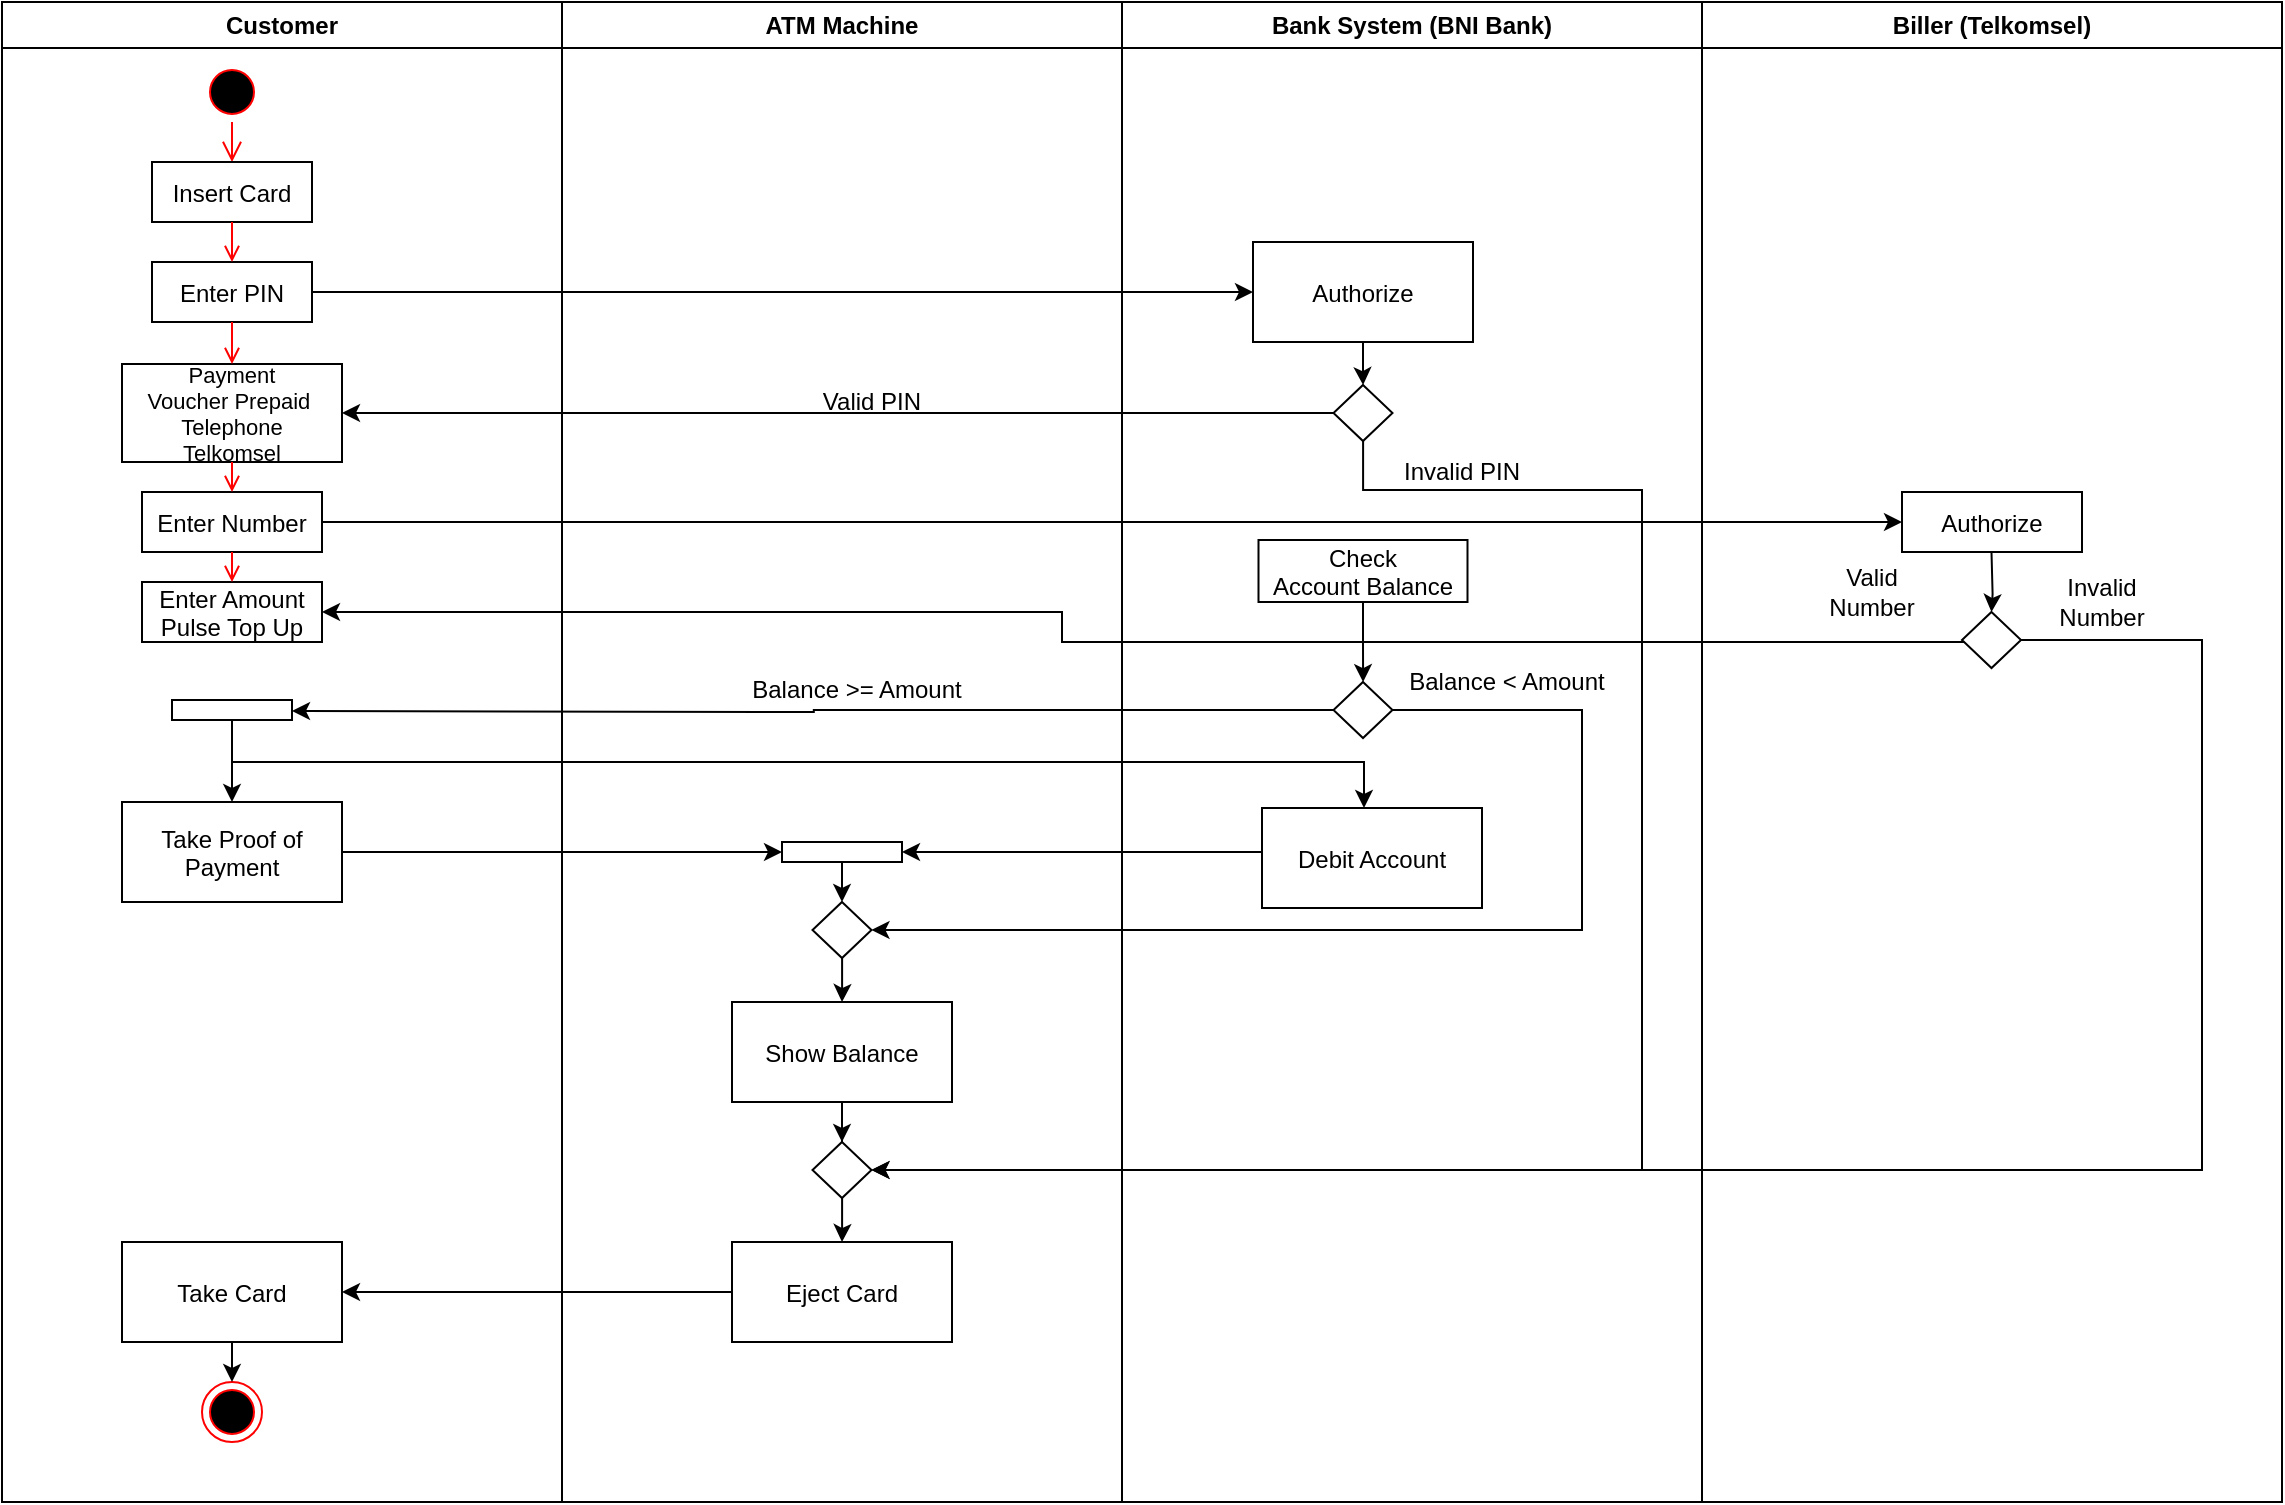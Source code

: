 <mxfile version="13.0.8" type="device"><diagram name="Page-1" id="e7e014a7-5840-1c2e-5031-d8a46d1fe8dd"><mxGraphModel dx="1209" dy="573" grid="1" gridSize="10" guides="1" tooltips="1" connect="1" arrows="1" fold="1" page="1" pageScale="1" pageWidth="1169" pageHeight="826" background="#ffffff" math="0" shadow="0"><root><mxCell id="0"/><mxCell id="1" parent="0"/><mxCell id="xbMTC8kDzZnyrgHHVNl--41" value="Customer" style="swimlane;whiteSpace=wrap" vertex="1" parent="1"><mxGeometry x="10" width="280" height="750" as="geometry"/></mxCell><mxCell id="xbMTC8kDzZnyrgHHVNl--42" value="" style="ellipse;shape=startState;fillColor=#000000;strokeColor=#ff0000;" vertex="1" parent="xbMTC8kDzZnyrgHHVNl--41"><mxGeometry x="100" y="30" width="30" height="30" as="geometry"/></mxCell><mxCell id="xbMTC8kDzZnyrgHHVNl--43" value="" style="edgeStyle=elbowEdgeStyle;elbow=horizontal;verticalAlign=bottom;endArrow=open;endSize=8;strokeColor=#FF0000;endFill=1;rounded=0" edge="1" parent="xbMTC8kDzZnyrgHHVNl--41" source="xbMTC8kDzZnyrgHHVNl--42" target="xbMTC8kDzZnyrgHHVNl--44"><mxGeometry x="100" y="40" as="geometry"><mxPoint x="115" y="110" as="targetPoint"/></mxGeometry></mxCell><mxCell id="xbMTC8kDzZnyrgHHVNl--44" value="Insert Card" style="" vertex="1" parent="xbMTC8kDzZnyrgHHVNl--41"><mxGeometry x="75" y="80" width="80" height="30" as="geometry"/></mxCell><mxCell id="xbMTC8kDzZnyrgHHVNl--45" value="Enter PIN" style="" vertex="1" parent="xbMTC8kDzZnyrgHHVNl--41"><mxGeometry x="75" y="130" width="80" height="30" as="geometry"/></mxCell><mxCell id="xbMTC8kDzZnyrgHHVNl--46" value="" style="endArrow=open;strokeColor=#FF0000;endFill=1;rounded=0" edge="1" parent="xbMTC8kDzZnyrgHHVNl--41" source="xbMTC8kDzZnyrgHHVNl--44" target="xbMTC8kDzZnyrgHHVNl--45"><mxGeometry relative="1" as="geometry"/></mxCell><mxCell id="xbMTC8kDzZnyrgHHVNl--47" value="Payment&#10;Voucher Prepaid &#10;Telephone &#10;Telkomsel" style="fontSize=11;" vertex="1" parent="xbMTC8kDzZnyrgHHVNl--41"><mxGeometry x="60" y="181" width="110" height="49" as="geometry"/></mxCell><mxCell id="xbMTC8kDzZnyrgHHVNl--48" value="" style="endArrow=open;strokeColor=#FF0000;endFill=1;rounded=0" edge="1" parent="xbMTC8kDzZnyrgHHVNl--41" source="xbMTC8kDzZnyrgHHVNl--45" target="xbMTC8kDzZnyrgHHVNl--47"><mxGeometry relative="1" as="geometry"/></mxCell><mxCell id="xbMTC8kDzZnyrgHHVNl--49" value="" style="rounded=0;whiteSpace=wrap;html=1;" vertex="1" parent="xbMTC8kDzZnyrgHHVNl--41"><mxGeometry x="85" y="349" width="60" height="10" as="geometry"/></mxCell><mxCell id="xbMTC8kDzZnyrgHHVNl--50" value="" style="edgeStyle=orthogonalEdgeStyle;rounded=0;orthogonalLoop=1;jettySize=auto;html=1;" edge="1" parent="xbMTC8kDzZnyrgHHVNl--41" source="xbMTC8kDzZnyrgHHVNl--51"><mxGeometry relative="1" as="geometry"><mxPoint x="390" y="425" as="targetPoint"/></mxGeometry></mxCell><mxCell id="xbMTC8kDzZnyrgHHVNl--51" value="Take Proof of&#10;Payment" style="" vertex="1" parent="xbMTC8kDzZnyrgHHVNl--41"><mxGeometry x="60" y="400" width="110" height="50" as="geometry"/></mxCell><mxCell id="xbMTC8kDzZnyrgHHVNl--52" value="" style="edgeStyle=orthogonalEdgeStyle;rounded=0;orthogonalLoop=1;jettySize=auto;html=1;entryX=0.5;entryY=0;entryDx=0;entryDy=0;" edge="1" parent="xbMTC8kDzZnyrgHHVNl--41" source="xbMTC8kDzZnyrgHHVNl--49" target="xbMTC8kDzZnyrgHHVNl--51"><mxGeometry relative="1" as="geometry"/></mxCell><mxCell id="xbMTC8kDzZnyrgHHVNl--53" value="Take Card" style="" vertex="1" parent="xbMTC8kDzZnyrgHHVNl--41"><mxGeometry x="60" y="620" width="110" height="50" as="geometry"/></mxCell><mxCell id="xbMTC8kDzZnyrgHHVNl--54" value="" style="ellipse;shape=endState;fillColor=#000000;strokeColor=#ff0000" vertex="1" parent="xbMTC8kDzZnyrgHHVNl--41"><mxGeometry x="100" y="690" width="30" height="30" as="geometry"/></mxCell><mxCell id="xbMTC8kDzZnyrgHHVNl--55" value="ATM Machine" style="swimlane;whiteSpace=wrap" vertex="1" parent="1"><mxGeometry x="290" width="280" height="750" as="geometry"/></mxCell><mxCell id="xbMTC8kDzZnyrgHHVNl--56" value="Valid PIN" style="text;html=1;strokeColor=none;fillColor=none;align=center;verticalAlign=middle;whiteSpace=wrap;rounded=0;" vertex="1" parent="xbMTC8kDzZnyrgHHVNl--55"><mxGeometry x="120.25" y="190" width="69.5" height="20" as="geometry"/></mxCell><mxCell id="xbMTC8kDzZnyrgHHVNl--57" value="Balance &amp;gt;= Amount" style="text;html=1;strokeColor=none;fillColor=none;align=center;verticalAlign=middle;whiteSpace=wrap;rounded=0;" vertex="1" parent="xbMTC8kDzZnyrgHHVNl--55"><mxGeometry x="90" y="334" width="114.5" height="20" as="geometry"/></mxCell><mxCell id="xbMTC8kDzZnyrgHHVNl--58" value="" style="rounded=0;whiteSpace=wrap;html=1;" vertex="1" parent="xbMTC8kDzZnyrgHHVNl--55"><mxGeometry x="110" y="420" width="60" height="10" as="geometry"/></mxCell><mxCell id="xbMTC8kDzZnyrgHHVNl--59" value="" style="edgeStyle=orthogonalEdgeStyle;rounded=0;orthogonalLoop=1;jettySize=auto;html=1;" edge="1" parent="xbMTC8kDzZnyrgHHVNl--55" source="xbMTC8kDzZnyrgHHVNl--60"><mxGeometry relative="1" as="geometry"><mxPoint x="140" y="500" as="targetPoint"/></mxGeometry></mxCell><mxCell id="xbMTC8kDzZnyrgHHVNl--60" value="" style="rhombus;whiteSpace=wrap;html=1;" vertex="1" parent="xbMTC8kDzZnyrgHHVNl--55"><mxGeometry x="125.25" y="450" width="29.5" height="28" as="geometry"/></mxCell><mxCell id="xbMTC8kDzZnyrgHHVNl--61" value="" style="endArrow=classic;html=1;exitX=0.5;exitY=1;exitDx=0;exitDy=0;entryX=0.5;entryY=0;entryDx=0;entryDy=0;" edge="1" parent="xbMTC8kDzZnyrgHHVNl--55" source="xbMTC8kDzZnyrgHHVNl--58" target="xbMTC8kDzZnyrgHHVNl--60"><mxGeometry width="50" height="50" relative="1" as="geometry"><mxPoint x="210" y="330" as="sourcePoint"/><mxPoint x="260" y="280" as="targetPoint"/></mxGeometry></mxCell><mxCell id="xbMTC8kDzZnyrgHHVNl--62" value="" style="edgeStyle=orthogonalEdgeStyle;rounded=0;orthogonalLoop=1;jettySize=auto;html=1;entryX=0.5;entryY=0;entryDx=0;entryDy=0;" edge="1" parent="xbMTC8kDzZnyrgHHVNl--55" source="xbMTC8kDzZnyrgHHVNl--63" target="xbMTC8kDzZnyrgHHVNl--64"><mxGeometry relative="1" as="geometry"><mxPoint x="140" y="630" as="targetPoint"/></mxGeometry></mxCell><mxCell id="xbMTC8kDzZnyrgHHVNl--63" value="Show Balance" style="" vertex="1" parent="xbMTC8kDzZnyrgHHVNl--55"><mxGeometry x="85" y="500" width="110" height="50" as="geometry"/></mxCell><mxCell id="xbMTC8kDzZnyrgHHVNl--64" value="" style="rhombus;whiteSpace=wrap;html=1;" vertex="1" parent="xbMTC8kDzZnyrgHHVNl--55"><mxGeometry x="125.25" y="570" width="29.5" height="28" as="geometry"/></mxCell><mxCell id="xbMTC8kDzZnyrgHHVNl--65" value="Bank System (BNI Bank)" style="swimlane;whiteSpace=wrap" vertex="1" parent="1"><mxGeometry x="570" width="290" height="750" as="geometry"/></mxCell><mxCell id="xbMTC8kDzZnyrgHHVNl--66" value="Check &#10;Account Balance" style="" vertex="1" parent="xbMTC8kDzZnyrgHHVNl--65"><mxGeometry x="68.25" y="269" width="104.5" height="31" as="geometry"/></mxCell><mxCell id="xbMTC8kDzZnyrgHHVNl--67" value="" style="rhombus;whiteSpace=wrap;html=1;" vertex="1" parent="xbMTC8kDzZnyrgHHVNl--65"><mxGeometry x="105.75" y="191.5" width="29.5" height="28" as="geometry"/></mxCell><mxCell id="xbMTC8kDzZnyrgHHVNl--68" value="Invalid PIN" style="text;html=1;strokeColor=none;fillColor=none;align=center;verticalAlign=middle;whiteSpace=wrap;rounded=0;" vertex="1" parent="xbMTC8kDzZnyrgHHVNl--65"><mxGeometry x="135.25" y="225" width="69.5" height="20" as="geometry"/></mxCell><mxCell id="xbMTC8kDzZnyrgHHVNl--69" value="Authorize" style="" vertex="1" parent="xbMTC8kDzZnyrgHHVNl--65"><mxGeometry x="65.5" y="120" width="110" height="50" as="geometry"/></mxCell><mxCell id="xbMTC8kDzZnyrgHHVNl--70" value="" style="edgeStyle=orthogonalEdgeStyle;rounded=0;orthogonalLoop=1;jettySize=auto;html=1;" edge="1" parent="xbMTC8kDzZnyrgHHVNl--65" source="xbMTC8kDzZnyrgHHVNl--69" target="xbMTC8kDzZnyrgHHVNl--67"><mxGeometry relative="1" as="geometry"/></mxCell><mxCell id="xbMTC8kDzZnyrgHHVNl--71" value="" style="rhombus;whiteSpace=wrap;html=1;" vertex="1" parent="xbMTC8kDzZnyrgHHVNl--65"><mxGeometry x="105.75" y="340" width="29.5" height="28" as="geometry"/></mxCell><mxCell id="xbMTC8kDzZnyrgHHVNl--72" value="" style="edgeStyle=orthogonalEdgeStyle;rounded=0;orthogonalLoop=1;jettySize=auto;html=1;exitX=0.5;exitY=1;exitDx=0;exitDy=0;" edge="1" parent="xbMTC8kDzZnyrgHHVNl--65" target="xbMTC8kDzZnyrgHHVNl--71" source="xbMTC8kDzZnyrgHHVNl--66"><mxGeometry relative="1" as="geometry"><mxPoint x="121" y="320" as="sourcePoint"/></mxGeometry></mxCell><mxCell id="xbMTC8kDzZnyrgHHVNl--73" value="Balance &amp;lt; Amount" style="text;html=1;strokeColor=none;fillColor=none;align=center;verticalAlign=middle;whiteSpace=wrap;rounded=0;" vertex="1" parent="xbMTC8kDzZnyrgHHVNl--65"><mxGeometry x="135.25" y="330" width="114.5" height="20" as="geometry"/></mxCell><mxCell id="xbMTC8kDzZnyrgHHVNl--74" value="" style="edgeStyle=orthogonalEdgeStyle;rounded=0;orthogonalLoop=1;jettySize=auto;html=1;" edge="1" parent="1" source="xbMTC8kDzZnyrgHHVNl--45" target="xbMTC8kDzZnyrgHHVNl--69"><mxGeometry relative="1" as="geometry"/></mxCell><mxCell id="xbMTC8kDzZnyrgHHVNl--76" value="" style="edgeStyle=orthogonalEdgeStyle;rounded=0;orthogonalLoop=1;jettySize=auto;html=1;entryX=1;entryY=0.5;entryDx=0;entryDy=0;" edge="1" parent="1" source="xbMTC8kDzZnyrgHHVNl--67" target="xbMTC8kDzZnyrgHHVNl--47"><mxGeometry relative="1" as="geometry"><mxPoint x="595.75" y="244" as="targetPoint"/></mxGeometry></mxCell><mxCell id="xbMTC8kDzZnyrgHHVNl--77" value="" style="edgeStyle=orthogonalEdgeStyle;rounded=0;orthogonalLoop=1;jettySize=auto;html=1;entryX=1;entryY=0.25;entryDx=0;entryDy=0;exitX=0;exitY=0.5;exitDx=0;exitDy=0;" edge="1" parent="1" source="xbMTC8kDzZnyrgHHVNl--71"><mxGeometry relative="1" as="geometry"><mxPoint x="670" y="355" as="sourcePoint"/><mxPoint x="155" y="354.5" as="targetPoint"/><Array as="points"/></mxGeometry></mxCell><mxCell id="xbMTC8kDzZnyrgHHVNl--78" value="" style="edgeStyle=orthogonalEdgeStyle;rounded=0;orthogonalLoop=1;jettySize=auto;html=1;" edge="1" parent="1" source="xbMTC8kDzZnyrgHHVNl--49"><mxGeometry relative="1" as="geometry"><mxPoint x="691" y="403" as="targetPoint"/><Array as="points"><mxPoint x="125" y="380"/><mxPoint x="691" y="380"/></Array></mxGeometry></mxCell><mxCell id="xbMTC8kDzZnyrgHHVNl--79" value="" style="edgeStyle=orthogonalEdgeStyle;rounded=0;orthogonalLoop=1;jettySize=auto;html=1;entryX=1;entryY=0.5;entryDx=0;entryDy=0;exitX=0;exitY=0.5;exitDx=0;exitDy=0;" edge="1" parent="1" source="xbMTC8kDzZnyrgHHVNl--80" target="xbMTC8kDzZnyrgHHVNl--58"><mxGeometry relative="1" as="geometry"><mxPoint x="480" y="428" as="targetPoint"/><Array as="points"><mxPoint x="640" y="425"/></Array></mxGeometry></mxCell><mxCell id="xbMTC8kDzZnyrgHHVNl--80" value="Debit Account" style="" vertex="1" parent="1"><mxGeometry x="640" y="403" width="110" height="50" as="geometry"/></mxCell><mxCell id="xbMTC8kDzZnyrgHHVNl--81" value="" style="edgeStyle=orthogonalEdgeStyle;rounded=0;orthogonalLoop=1;jettySize=auto;html=1;entryX=1;entryY=0.5;entryDx=0;entryDy=0;" edge="1" parent="1" source="xbMTC8kDzZnyrgHHVNl--71" target="xbMTC8kDzZnyrgHHVNl--60"><mxGeometry relative="1" as="geometry"><mxPoint x="785.25" y="354" as="targetPoint"/><Array as="points"><mxPoint x="800" y="354"/><mxPoint x="800" y="464"/></Array></mxGeometry></mxCell><mxCell id="xbMTC8kDzZnyrgHHVNl--82" value="" style="edgeStyle=orthogonalEdgeStyle;rounded=0;orthogonalLoop=1;jettySize=auto;html=1;entryX=1;entryY=0.5;entryDx=0;entryDy=0;" edge="1" parent="1" source="xbMTC8kDzZnyrgHHVNl--67" target="xbMTC8kDzZnyrgHHVNl--64"><mxGeometry relative="1" as="geometry"><mxPoint x="785.25" y="244" as="targetPoint"/><Array as="points"><mxPoint x="830" y="244"/><mxPoint x="830" y="584"/></Array></mxGeometry></mxCell><mxCell id="xbMTC8kDzZnyrgHHVNl--83" value="" style="edgeStyle=orthogonalEdgeStyle;rounded=0;orthogonalLoop=1;jettySize=auto;html=1;" edge="1" parent="1" source="xbMTC8kDzZnyrgHHVNl--84" target="xbMTC8kDzZnyrgHHVNl--53"><mxGeometry relative="1" as="geometry"/></mxCell><mxCell id="xbMTC8kDzZnyrgHHVNl--84" value="Eject Card" style="" vertex="1" parent="1"><mxGeometry x="375" y="620" width="110" height="50" as="geometry"/></mxCell><mxCell id="xbMTC8kDzZnyrgHHVNl--85" value="" style="edgeStyle=orthogonalEdgeStyle;rounded=0;orthogonalLoop=1;jettySize=auto;html=1;entryX=0.5;entryY=0;entryDx=0;entryDy=0;" edge="1" parent="1" source="xbMTC8kDzZnyrgHHVNl--64" target="xbMTC8kDzZnyrgHHVNl--84"><mxGeometry relative="1" as="geometry"><mxPoint x="430" y="678" as="targetPoint"/></mxGeometry></mxCell><mxCell id="xbMTC8kDzZnyrgHHVNl--86" value="" style="edgeStyle=orthogonalEdgeStyle;rounded=0;orthogonalLoop=1;jettySize=auto;html=1;" edge="1" parent="1" source="xbMTC8kDzZnyrgHHVNl--53"><mxGeometry relative="1" as="geometry"><mxPoint x="125" y="690" as="targetPoint"/></mxGeometry></mxCell><mxCell id="xbMTC8kDzZnyrgHHVNl--101" value="" style="edgeStyle=orthogonalEdgeStyle;rounded=0;orthogonalLoop=1;jettySize=auto;html=1;fontSize=11;entryX=0;entryY=0.5;entryDx=0;entryDy=0;" edge="1" parent="1" source="xbMTC8kDzZnyrgHHVNl--89" target="xbMTC8kDzZnyrgHHVNl--100"><mxGeometry relative="1" as="geometry"><Array as="points"><mxPoint x="190" y="260"/><mxPoint x="190" y="260"/></Array></mxGeometry></mxCell><mxCell id="xbMTC8kDzZnyrgHHVNl--89" value="Enter Number" style="" vertex="1" parent="1"><mxGeometry x="80" y="245" width="90" height="30" as="geometry"/></mxCell><mxCell id="xbMTC8kDzZnyrgHHVNl--90" value="Biller (Telkomsel)" style="swimlane;whiteSpace=wrap" vertex="1" parent="1"><mxGeometry x="860" width="290" height="750" as="geometry"/></mxCell><mxCell id="xbMTC8kDzZnyrgHHVNl--100" value="Authorize" style="" vertex="1" parent="xbMTC8kDzZnyrgHHVNl--90"><mxGeometry x="100" y="245" width="90" height="30" as="geometry"/></mxCell><mxCell id="xbMTC8kDzZnyrgHHVNl--102" value="" style="rhombus;whiteSpace=wrap;html=1;" vertex="1" parent="xbMTC8kDzZnyrgHHVNl--90"><mxGeometry x="130" y="305" width="29.5" height="28" as="geometry"/></mxCell><mxCell id="xbMTC8kDzZnyrgHHVNl--103" value="" style="edgeStyle=orthogonalEdgeStyle;rounded=0;orthogonalLoop=1;jettySize=auto;html=1;" edge="1" parent="xbMTC8kDzZnyrgHHVNl--90" target="xbMTC8kDzZnyrgHHVNl--102"><mxGeometry relative="1" as="geometry"><mxPoint x="144.75" y="275" as="sourcePoint"/></mxGeometry></mxCell><mxCell id="xbMTC8kDzZnyrgHHVNl--104" value="Valid Number" style="text;html=1;strokeColor=none;fillColor=none;align=center;verticalAlign=middle;whiteSpace=wrap;rounded=0;" vertex="1" parent="xbMTC8kDzZnyrgHHVNl--90"><mxGeometry x="50" y="279" width="69.5" height="31" as="geometry"/></mxCell><mxCell id="xbMTC8kDzZnyrgHHVNl--107" value="Invalid Number" style="text;html=1;strokeColor=none;fillColor=none;align=center;verticalAlign=middle;whiteSpace=wrap;rounded=0;" vertex="1" parent="xbMTC8kDzZnyrgHHVNl--90"><mxGeometry x="170" y="290" width="60" height="20" as="geometry"/></mxCell><mxCell id="xbMTC8kDzZnyrgHHVNl--112" value="" style="edgeStyle=orthogonalEdgeStyle;rounded=0;orthogonalLoop=1;jettySize=auto;html=1;fontSize=11;entryX=1;entryY=0.5;entryDx=0;entryDy=0;" edge="1" parent="1" source="xbMTC8kDzZnyrgHHVNl--102" target="xbMTC8kDzZnyrgHHVNl--64"><mxGeometry relative="1" as="geometry"><mxPoint x="1099.5" y="319" as="targetPoint"/><Array as="points"><mxPoint x="1110" y="319"/><mxPoint x="1110" y="584"/></Array></mxGeometry></mxCell><mxCell id="xbMTC8kDzZnyrgHHVNl--116" value="" style="endArrow=open;strokeColor=#FF0000;endFill=1;rounded=0;exitX=0.5;exitY=1;exitDx=0;exitDy=0;entryX=0.5;entryY=0;entryDx=0;entryDy=0;" edge="1" parent="1" source="xbMTC8kDzZnyrgHHVNl--47" target="xbMTC8kDzZnyrgHHVNl--89"><mxGeometry relative="1" as="geometry"><mxPoint x="135" y="203" as="sourcePoint"/><mxPoint x="135" y="224" as="targetPoint"/></mxGeometry></mxCell><mxCell id="xbMTC8kDzZnyrgHHVNl--117" value="Enter Amount&#10;Pulse Top Up" style="" vertex="1" parent="1"><mxGeometry x="80" y="290" width="90" height="30" as="geometry"/></mxCell><mxCell id="xbMTC8kDzZnyrgHHVNl--118" value="" style="endArrow=open;strokeColor=#FF0000;endFill=1;rounded=0;exitX=0.5;exitY=1;exitDx=0;exitDy=0;entryX=0.5;entryY=0;entryDx=0;entryDy=0;" edge="1" parent="1" source="xbMTC8kDzZnyrgHHVNl--89" target="xbMTC8kDzZnyrgHHVNl--117"><mxGeometry relative="1" as="geometry"><mxPoint x="135" y="240" as="sourcePoint"/><mxPoint x="135" y="255" as="targetPoint"/></mxGeometry></mxCell><mxCell id="xbMTC8kDzZnyrgHHVNl--115" value="" style="edgeStyle=orthogonalEdgeStyle;rounded=0;orthogonalLoop=1;jettySize=auto;html=1;fontSize=11;entryX=1;entryY=0.5;entryDx=0;entryDy=0;" edge="1" parent="1" source="xbMTC8kDzZnyrgHHVNl--102" target="xbMTC8kDzZnyrgHHVNl--117"><mxGeometry relative="1" as="geometry"><mxPoint x="910" y="319" as="targetPoint"/><Array as="points"><mxPoint x="540" y="320"/><mxPoint x="540" y="305"/></Array></mxGeometry></mxCell></root></mxGraphModel></diagram></mxfile>